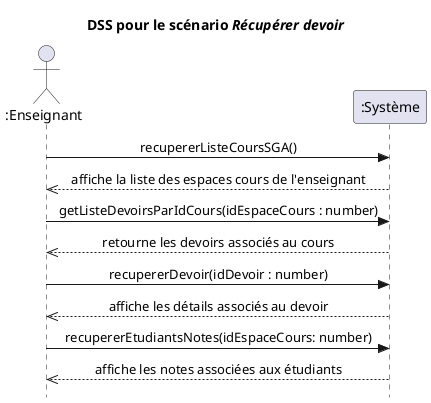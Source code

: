@startuml
skinparam style strictuml
skinparam defaultfontname Verdana
skinparam sequence {
    MessageAlign center
}
title DSS pour le scénario <i>Récupérer devoir</i>
actor ":Enseignant" as e
participant ":Système" as s
e->s : recupererListeCoursSGA()
e<<--s : affiche la liste des espaces cours de l'enseignant
e ->s : getListeDevoirsParIdCours(idEspaceCours : number)
e<<--s : retourne les devoirs associés au cours
e->s : recupererDevoir(idDevoir : number)
e<<--s : affiche les détails associés au devoir
e->s : recupererEtudiantsNotes(idEspaceCours: number)
e<<--s : affiche les notes associées aux étudiants 
@enduml